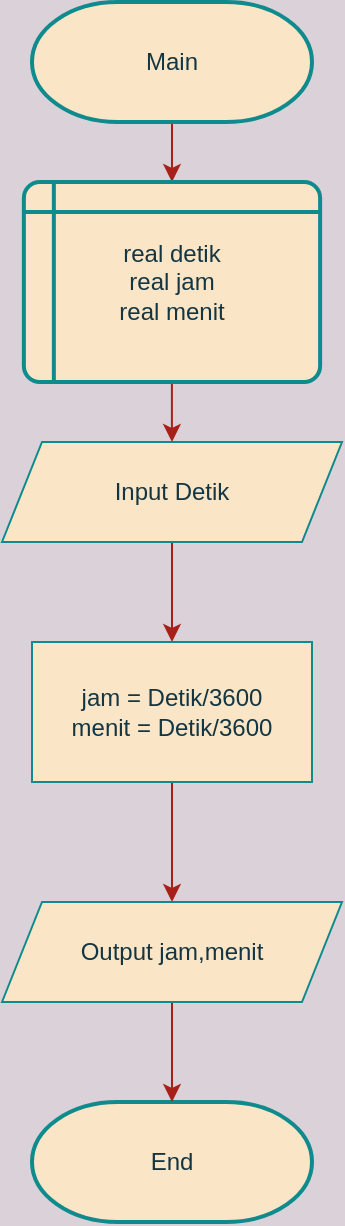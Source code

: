 <mxfile version="20.3.1" type="device"><diagram id="C5RBs43oDa-KdzZeNtuy" name="Page-1"><mxGraphModel dx="1422" dy="685" grid="1" gridSize="10" guides="1" tooltips="1" connect="1" arrows="1" fold="1" page="1" pageScale="1" pageWidth="827" pageHeight="1169" background="#DAD2D8" math="0" shadow="0"><root><mxCell id="WIyWlLk6GJQsqaUBKTNV-0"/><mxCell id="WIyWlLk6GJQsqaUBKTNV-1" parent="WIyWlLk6GJQsqaUBKTNV-0"/><mxCell id="gzB4Xycd1a_TRhPJLJ0M-12" style="edgeStyle=orthogonalEdgeStyle;rounded=0;orthogonalLoop=1;jettySize=auto;html=1;entryX=0.5;entryY=0;entryDx=0;entryDy=0;strokeColor=#A8201A;fontColor=#143642;fillColor=#FAE5C7;" edge="1" parent="WIyWlLk6GJQsqaUBKTNV-1" source="gzB4Xycd1a_TRhPJLJ0M-0" target="gzB4Xycd1a_TRhPJLJ0M-9"><mxGeometry relative="1" as="geometry"/></mxCell><mxCell id="gzB4Xycd1a_TRhPJLJ0M-0" value="Main" style="strokeWidth=2;html=1;shape=mxgraph.flowchart.terminator;whiteSpace=wrap;fillColor=#FAE5C7;strokeColor=#0F8B8D;fontColor=#143642;" vertex="1" parent="WIyWlLk6GJQsqaUBKTNV-1"><mxGeometry x="330" y="40" width="140" height="60" as="geometry"/></mxCell><mxCell id="gzB4Xycd1a_TRhPJLJ0M-14" style="edgeStyle=orthogonalEdgeStyle;rounded=0;orthogonalLoop=1;jettySize=auto;html=1;entryX=0.5;entryY=0;entryDx=0;entryDy=0;strokeColor=#A8201A;fontColor=#143642;fillColor=#FAE5C7;" edge="1" parent="WIyWlLk6GJQsqaUBKTNV-1" source="gzB4Xycd1a_TRhPJLJ0M-2" target="gzB4Xycd1a_TRhPJLJ0M-13"><mxGeometry relative="1" as="geometry"/></mxCell><mxCell id="gzB4Xycd1a_TRhPJLJ0M-2" value="Input Detik" style="shape=parallelogram;perimeter=parallelogramPerimeter;whiteSpace=wrap;html=1;fixedSize=1;fillColor=#FAE5C7;strokeColor=#0F8B8D;fontColor=#143642;" vertex="1" parent="WIyWlLk6GJQsqaUBKTNV-1"><mxGeometry x="315" y="260" width="170" height="50" as="geometry"/></mxCell><mxCell id="gzB4Xycd1a_TRhPJLJ0M-4" value="End" style="strokeWidth=2;html=1;shape=mxgraph.flowchart.terminator;whiteSpace=wrap;fillColor=#FAE5C7;strokeColor=#0F8B8D;fontColor=#143642;" vertex="1" parent="WIyWlLk6GJQsqaUBKTNV-1"><mxGeometry x="330" y="590" width="140" height="60" as="geometry"/></mxCell><mxCell id="gzB4Xycd1a_TRhPJLJ0M-11" value="" style="edgeStyle=orthogonalEdgeStyle;rounded=0;orthogonalLoop=1;jettySize=auto;html=1;strokeColor=#A8201A;fontColor=#143642;fillColor=#FAE5C7;" edge="1" parent="WIyWlLk6GJQsqaUBKTNV-1" source="gzB4Xycd1a_TRhPJLJ0M-9" target="gzB4Xycd1a_TRhPJLJ0M-2"><mxGeometry relative="1" as="geometry"/></mxCell><mxCell id="gzB4Xycd1a_TRhPJLJ0M-9" value="real detik&lt;br&gt;real jam&lt;br&gt;real menit" style="shape=internalStorage;whiteSpace=wrap;html=1;dx=15;dy=15;rounded=1;arcSize=8;strokeWidth=2;strokeColor=#0F8B8D;fontColor=#143642;fillColor=#FAE5C7;" vertex="1" parent="WIyWlLk6GJQsqaUBKTNV-1"><mxGeometry x="325.93" y="130" width="148.13" height="100" as="geometry"/></mxCell><mxCell id="gzB4Xycd1a_TRhPJLJ0M-16" style="edgeStyle=orthogonalEdgeStyle;rounded=0;orthogonalLoop=1;jettySize=auto;html=1;entryX=0.5;entryY=0;entryDx=0;entryDy=0;strokeColor=#A8201A;fontColor=#143642;fillColor=#FAE5C7;" edge="1" parent="WIyWlLk6GJQsqaUBKTNV-1" source="gzB4Xycd1a_TRhPJLJ0M-13" target="gzB4Xycd1a_TRhPJLJ0M-15"><mxGeometry relative="1" as="geometry"/></mxCell><mxCell id="gzB4Xycd1a_TRhPJLJ0M-13" value="jam = Detik/3600&lt;br&gt;menit = Detik/3600" style="rounded=0;whiteSpace=wrap;html=1;strokeColor=#0F8B8D;fontColor=#143642;fillColor=#FAE5C7;" vertex="1" parent="WIyWlLk6GJQsqaUBKTNV-1"><mxGeometry x="330" y="360" width="140" height="70" as="geometry"/></mxCell><mxCell id="gzB4Xycd1a_TRhPJLJ0M-17" style="edgeStyle=orthogonalEdgeStyle;rounded=0;orthogonalLoop=1;jettySize=auto;html=1;exitX=0.5;exitY=1;exitDx=0;exitDy=0;entryX=0.5;entryY=0;entryDx=0;entryDy=0;entryPerimeter=0;strokeColor=#A8201A;fontColor=#143642;fillColor=#FAE5C7;" edge="1" parent="WIyWlLk6GJQsqaUBKTNV-1" source="gzB4Xycd1a_TRhPJLJ0M-15" target="gzB4Xycd1a_TRhPJLJ0M-4"><mxGeometry relative="1" as="geometry"/></mxCell><mxCell id="gzB4Xycd1a_TRhPJLJ0M-15" value="Output jam,menit" style="shape=parallelogram;perimeter=parallelogramPerimeter;whiteSpace=wrap;html=1;fixedSize=1;fillColor=#FAE5C7;strokeColor=#0F8B8D;fontColor=#143642;" vertex="1" parent="WIyWlLk6GJQsqaUBKTNV-1"><mxGeometry x="315" y="490" width="170" height="50" as="geometry"/></mxCell></root></mxGraphModel></diagram></mxfile>